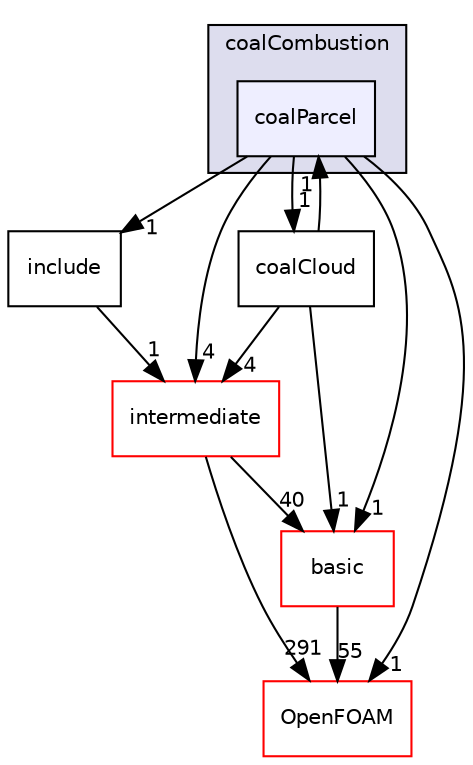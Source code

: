digraph "src/lagrangian/coalCombustion/coalParcel" {
  bgcolor=transparent;
  compound=true
  node [ fontsize="10", fontname="Helvetica"];
  edge [ labelfontsize="10", labelfontname="Helvetica"];
  subgraph clusterdir_6061a3ee916a9160a3a185551ff9959f {
    graph [ bgcolor="#ddddee", pencolor="black", label="coalCombustion" fontname="Helvetica", fontsize="10", URL="dir_6061a3ee916a9160a3a185551ff9959f.html"]
  dir_81b66f608873071c4b7b42d74a623022 [shape=box, label="coalParcel", style="filled", fillcolor="#eeeeff", pencolor="black", URL="dir_81b66f608873071c4b7b42d74a623022.html"];
  }
  dir_d3c32a493136c130c1f0d51f4f35c297 [shape=box label="intermediate" color="red" URL="dir_d3c32a493136c130c1f0d51f4f35c297.html"];
  dir_d955aeb57bdb7586aebf93bbce8278dd [shape=box label="coalCloud" URL="dir_d955aeb57bdb7586aebf93bbce8278dd.html"];
  dir_a0ff90d717e04b3dff76feaa84b08aad [shape=box label="include" URL="dir_a0ff90d717e04b3dff76feaa84b08aad.html"];
  dir_c5473ff19b20e6ec4dfe5c310b3778a8 [shape=box label="OpenFOAM" color="red" URL="dir_c5473ff19b20e6ec4dfe5c310b3778a8.html"];
  dir_584e0ab0901b4327f36f4285cac7f2f8 [shape=box label="basic" color="red" URL="dir_584e0ab0901b4327f36f4285cac7f2f8.html"];
  dir_d3c32a493136c130c1f0d51f4f35c297->dir_c5473ff19b20e6ec4dfe5c310b3778a8 [headlabel="291", labeldistance=1.5 headhref="dir_001526_002151.html"];
  dir_d3c32a493136c130c1f0d51f4f35c297->dir_584e0ab0901b4327f36f4285cac7f2f8 [headlabel="40", labeldistance=1.5 headhref="dir_001526_001501.html"];
  dir_d955aeb57bdb7586aebf93bbce8278dd->dir_d3c32a493136c130c1f0d51f4f35c297 [headlabel="4", labeldistance=1.5 headhref="dir_001511_001526.html"];
  dir_d955aeb57bdb7586aebf93bbce8278dd->dir_81b66f608873071c4b7b42d74a623022 [headlabel="1", labeldistance=1.5 headhref="dir_001511_001513.html"];
  dir_d955aeb57bdb7586aebf93bbce8278dd->dir_584e0ab0901b4327f36f4285cac7f2f8 [headlabel="1", labeldistance=1.5 headhref="dir_001511_001501.html"];
  dir_a0ff90d717e04b3dff76feaa84b08aad->dir_d3c32a493136c130c1f0d51f4f35c297 [headlabel="1", labeldistance=1.5 headhref="dir_001514_001526.html"];
  dir_81b66f608873071c4b7b42d74a623022->dir_d3c32a493136c130c1f0d51f4f35c297 [headlabel="4", labeldistance=1.5 headhref="dir_001513_001526.html"];
  dir_81b66f608873071c4b7b42d74a623022->dir_d955aeb57bdb7586aebf93bbce8278dd [headlabel="1", labeldistance=1.5 headhref="dir_001513_001511.html"];
  dir_81b66f608873071c4b7b42d74a623022->dir_a0ff90d717e04b3dff76feaa84b08aad [headlabel="1", labeldistance=1.5 headhref="dir_001513_001514.html"];
  dir_81b66f608873071c4b7b42d74a623022->dir_c5473ff19b20e6ec4dfe5c310b3778a8 [headlabel="1", labeldistance=1.5 headhref="dir_001513_002151.html"];
  dir_81b66f608873071c4b7b42d74a623022->dir_584e0ab0901b4327f36f4285cac7f2f8 [headlabel="1", labeldistance=1.5 headhref="dir_001513_001501.html"];
  dir_584e0ab0901b4327f36f4285cac7f2f8->dir_c5473ff19b20e6ec4dfe5c310b3778a8 [headlabel="55", labeldistance=1.5 headhref="dir_001501_002151.html"];
}
